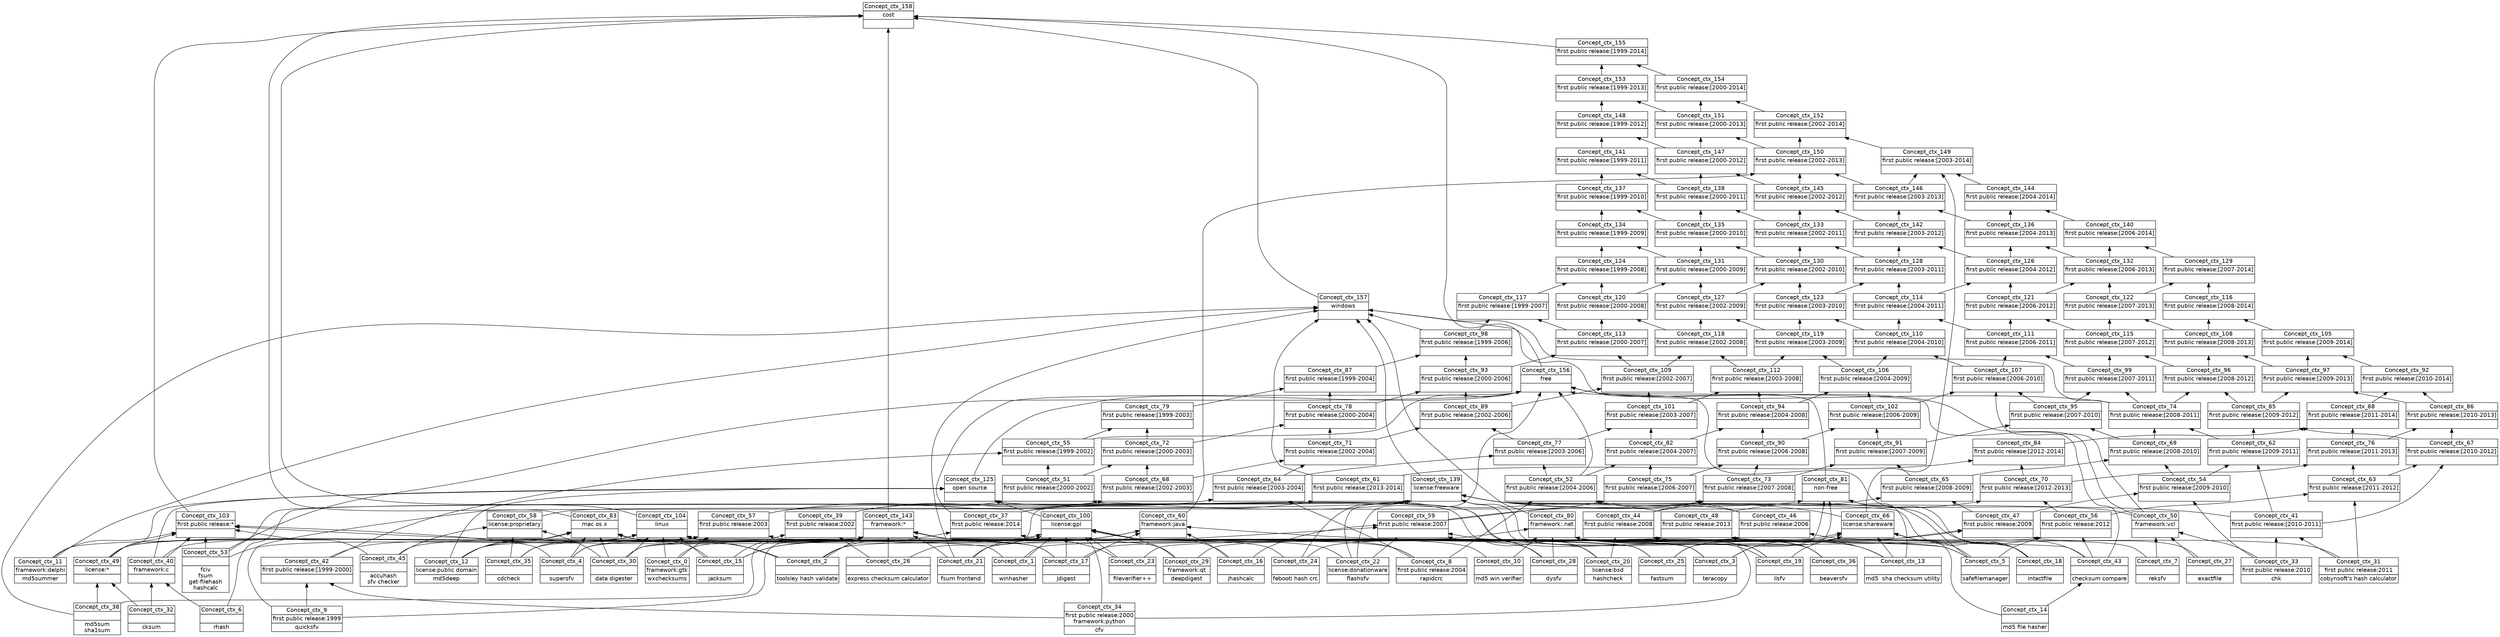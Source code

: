 digraph G { 
	rankdir=BT;
	margin=0;
	node [margin="0.03,0.03",fontname="DejaVu Sans"];
	ranksep=0.3;
	nodesep=0.2;
//graph[label="name:ctx,concept number:159,object number:46,attribute number:130"
201 [shape=none,label=<<table border="0" cellborder="1" cellspacing="0" port="p"><tr><td>Concept_ctx_30</td></tr><tr><td><br/></td></tr><tr><td>data digester<br/></td></tr></table>>];
208 [shape=none,label=<<table border="0" cellborder="1" cellspacing="0" port="p"><tr><td>Concept_ctx_9</td></tr><tr><td>first public release:1999<br/></td></tr><tr><td>quicksfv<br/></td></tr></table>>];
209 [shape=none,label=<<table border="0" cellborder="1" cellspacing="0" port="p"><tr><td>Concept_ctx_34</td></tr><tr><td>first public release:2000<br/>framework:python<br/></td></tr><tr><td>cfv<br/></td></tr></table>>];
210 [shape=none,label=<<table border="0" cellborder="1" cellspacing="0" port="p"><tr><td>Concept_ctx_15</td></tr><tr><td><br/></td></tr><tr><td>jacksum<br/></td></tr></table>>];
212 [shape=none,label=<<table border="0" cellborder="1" cellspacing="0" port="p"><tr><td>Concept_ctx_12</td></tr><tr><td>license:public domain<br/></td></tr><tr><td>md5deep<br/></td></tr></table>>];
216 [shape=none,label=<<table border="0" cellborder="1" cellspacing="0" port="p"><tr><td>Concept_ctx_8</td></tr><tr><td>first public release:2004<br/></td></tr><tr><td>rapidcrc<br/></td></tr></table>>];
217 [shape=none,label=<<table border="0" cellborder="1" cellspacing="0" port="p"><tr><td>Concept_ctx_23</td></tr><tr><td><br/></td></tr><tr><td>fileverifier++<br/></td></tr></table>>];
219 [shape=none,label=<<table border="0" cellborder="1" cellspacing="0" port="p"><tr><td>Concept_ctx_3</td></tr><tr><td><br/></td></tr><tr><td>teracopy<br/></td></tr></table>>];
224 [shape=none,label=<<table border="0" cellborder="1" cellspacing="0" port="p"><tr><td>Concept_ctx_20</td></tr><tr><td>license:bsd<br/></td></tr><tr><td>hashcheck<br/></td></tr></table>>];
226 [shape=none,label=<<table border="0" cellborder="1" cellspacing="0" port="p"><tr><td>Concept_ctx_17</td></tr><tr><td><br/></td></tr><tr><td>jdigest<br/></td></tr></table>>];
229 [shape=none,label=<<table border="0" cellborder="1" cellspacing="0" port="p"><tr><td>Concept_ctx_33</td></tr><tr><td>first public release:2010<br/></td></tr><tr><td>chk<br/></td></tr></table>>];
230 [shape=none,label=<<table border="0" cellborder="1" cellspacing="0" port="p"><tr><td>Concept_ctx_31</td></tr><tr><td>first public release:2011<br/></td></tr><tr><td>cobynsoft's hash calculator<br/></td></tr></table>>];
231 [shape=none,label=<<table border="0" cellborder="1" cellspacing="0" port="p"><tr><td>Concept_ctx_5</td></tr><tr><td><br/></td></tr><tr><td>safefilemanager<br/></td></tr></table>>];
232 [shape=none,label=<<table border="0" cellborder="1" cellspacing="0" port="p"><tr><td>Concept_ctx_29</td></tr><tr><td>framework:qt<br/></td></tr><tr><td>deepdigest<br/></td></tr></table>>];
236 [shape=none,label=<<table border="0" cellborder="1" cellspacing="0" port="p"><tr><td>Concept_ctx_18</td></tr><tr><td><br/></td></tr><tr><td>intactfile<br/></td></tr></table>>];
238 [shape=none,label=<<table border="0" cellborder="1" cellspacing="0" port="p"><tr><td>Concept_ctx_2</td></tr><tr><td><br/></td></tr><tr><td>toolsley hash validate<br/></td></tr></table>>];
339 [shape=none,label=<<table border="0" cellborder="1" cellspacing="0" port="p"><tr><td>Concept_ctx_35</td></tr><tr><td><br/></td></tr><tr><td>cdcheck<br/></td></tr></table>>];
341 [shape=none,label=<<table border="0" cellborder="1" cellspacing="0" port="p"><tr><td>Concept_ctx_26</td></tr><tr><td><br/></td></tr><tr><td>express checksum calculator<br/></td></tr></table>>];
342 [shape=none,label=<<table border="0" cellborder="1" cellspacing="0" port="p"><tr><td>Concept_ctx_25</td></tr><tr><td><br/></td></tr><tr><td>fastsum<br/></td></tr></table>>];
343 [shape=none,label=<<table border="0" cellborder="1" cellspacing="0" port="p"><tr><td>Concept_ctx_36</td></tr><tr><td><br/></td></tr><tr><td>beaversfv<br/></td></tr></table>>];
344 [shape=none,label=<<table border="0" cellborder="1" cellspacing="0" port="p"><tr><td>Concept_ctx_19</td></tr><tr><td><br/></td></tr><tr><td>ilsfv<br/></td></tr></table>>];
345 [shape=none,label=<<table border="0" cellborder="1" cellspacing="0" port="p"><tr><td>Concept_ctx_13</td></tr><tr><td><br/></td></tr><tr><td>md5  sha checksum utility<br/></td></tr></table>>];
347 [shape=none,label=<<table border="0" cellborder="1" cellspacing="0" port="p"><tr><td>Concept_ctx_22</td></tr><tr><td>license:donationware<br/></td></tr><tr><td>flashsfv<br/></td></tr></table>>];
349 [shape=none,label=<<table border="0" cellborder="1" cellspacing="0" port="p"><tr><td>Concept_ctx_6</td></tr><tr><td><br/></td></tr><tr><td>rhash<br/></td></tr></table>>];
352 [shape=none,label=<<table border="0" cellborder="1" cellspacing="0" port="p"><tr><td>Concept_ctx_0</td></tr><tr><td>framework:gtk<br/></td></tr><tr><td>wxchecksums<br/></td></tr></table>>];
353 [shape=none,label=<<table border="0" cellborder="1" cellspacing="0" port="p"><tr><td>Concept_ctx_4</td></tr><tr><td><br/></td></tr><tr><td>supersfv<br/></td></tr></table>>];
356 [shape=none,label=<<table border="0" cellborder="1" cellspacing="0" port="p"><tr><td>Concept_ctx_14</td></tr><tr><td><br/></td></tr><tr><td>md5 file hasher<br/></td></tr></table>>];
358 [shape=none,label=<<table border="0" cellborder="1" cellspacing="0" port="p"><tr><td>Concept_ctx_21</td></tr><tr><td><br/></td></tr><tr><td>fsum frontend<br/></td></tr></table>>];
359 [shape=none,label=<<table border="0" cellborder="1" cellspacing="0" port="p"><tr><td>Concept_ctx_24</td></tr><tr><td><br/></td></tr><tr><td>febooti hash crc<br/></td></tr></table>>];
362 [shape=none,label=<<table border="0" cellborder="1" cellspacing="0" port="p"><tr><td>Concept_ctx_28</td></tr><tr><td><br/></td></tr><tr><td>dysfv<br/></td></tr></table>>];
363 [shape=none,label=<<table border="0" cellborder="1" cellspacing="0" port="p"><tr><td>Concept_ctx_10</td></tr><tr><td><br/></td></tr><tr><td>md5 win verifier<br/></td></tr></table>>];
364 [shape=none,label=<<table border="0" cellborder="1" cellspacing="0" port="p"><tr><td>Concept_ctx_1</td></tr><tr><td><br/></td></tr><tr><td>winhasher<br/></td></tr></table>>];
366 [shape=none,label=<<table border="0" cellborder="1" cellspacing="0" port="p"><tr><td>Concept_ctx_7</td></tr><tr><td><br/></td></tr><tr><td>reksfv<br/></td></tr></table>>];
367 [shape=none,label=<<table border="0" cellborder="1" cellspacing="0" port="p"><tr><td>Concept_ctx_27</td></tr><tr><td><br/></td></tr><tr><td>exactfile<br/></td></tr></table>>];
369 [shape=none,label=<<table border="0" cellborder="1" cellspacing="0" port="p"><tr><td>Concept_ctx_32</td></tr><tr><td><br/></td></tr><tr><td>cksum<br/></td></tr></table>>];
371 [shape=none,label=<<table border="0" cellborder="1" cellspacing="0" port="p"><tr><td>Concept_ctx_16</td></tr><tr><td><br/></td></tr><tr><td>jhashcalc<br/></td></tr></table>>];
373 [shape=none,label=<<table border="0" cellborder="1" cellspacing="0" port="p"><tr><td>Concept_ctx_11</td></tr><tr><td>framework:delphi<br/></td></tr><tr><td>md5summer<br/></td></tr></table>>];
211 [shape=none,label=<<table border="0" cellborder="1" cellspacing="0" port="p"><tr><td>Concept_ctx_39</td></tr><tr><td>first public release:2002<br/></td></tr><tr><td><br/></td></tr></table>>];
225 [shape=none,label=<<table border="0" cellborder="1" cellspacing="0" port="p"><tr><td>Concept_ctx_44</td></tr><tr><td>first public release:2008<br/></td></tr><tr><td><br/></td></tr></table>>];
233 [shape=none,label=<<table border="0" cellborder="1" cellspacing="0" port="p"><tr><td>Concept_ctx_43</td></tr><tr><td><br/></td></tr><tr><td>checksum compare<br/></td></tr></table>>];
239 [shape=none,label=<<table border="0" cellborder="1" cellspacing="0" port="p"><tr><td>Concept_ctx_37</td></tr><tr><td>first public release:2014<br/></td></tr><tr><td><br/></td></tr></table>>];
240 [shape=none,label=<<table border="0" cellborder="1" cellspacing="0" port="p"><tr><td>Concept_ctx_42</td></tr><tr><td>first public release:[1999-2000]<br/></td></tr><tr><td><br/></td></tr></table>>];
249 [shape=none,label=<<table border="0" cellborder="1" cellspacing="0" port="p"><tr><td>Concept_ctx_41</td></tr><tr><td>first public release:[2010-2011]<br/></td></tr><tr><td><br/></td></tr></table>>];
331 [shape=none,label=<<table border="0" cellborder="1" cellspacing="0" port="p"><tr><td>Concept_ctx_38</td></tr><tr><td><br/></td></tr><tr><td>md5sum<br/>sha1sum<br/></td></tr></table>>];
335 [shape=none,label=<<table border="0" cellborder="1" cellspacing="0" port="p"><tr><td>Concept_ctx_45</td></tr><tr><td><br/></td></tr><tr><td>accuhash<br/>sfv checker<br/></td></tr></table>>];
370 [shape=none,label=<<table border="0" cellborder="1" cellspacing="0" port="p"><tr><td>Concept_ctx_40</td></tr><tr><td>framework:c<br/></td></tr><tr><td><br/></td></tr></table>>];
218 [shape=none,label=<<table border="0" cellborder="1" cellspacing="0" port="p"><tr><td>Concept_ctx_46</td></tr><tr><td>first public release:2006<br/></td></tr><tr><td><br/></td></tr></table>>];
228 [shape=none,label=<<table border="0" cellborder="1" cellspacing="0" port="p"><tr><td>Concept_ctx_47</td></tr><tr><td>first public release:2009<br/></td></tr><tr><td><br/></td></tr></table>>];
237 [shape=none,label=<<table border="0" cellborder="1" cellspacing="0" port="p"><tr><td>Concept_ctx_48</td></tr><tr><td>first public release:2013<br/></td></tr><tr><td><br/></td></tr></table>>];
241 [shape=none,label=<<table border="0" cellborder="1" cellspacing="0" port="p"><tr><td>Concept_ctx_51</td></tr><tr><td>first public release:[2000-2002]<br/></td></tr><tr><td><br/></td></tr></table>>];
332 [shape=none,label=<<table border="0" cellborder="1" cellspacing="0" port="p"><tr><td>Concept_ctx_49</td></tr><tr><td>license:*<br/></td></tr><tr><td><br/></td></tr></table>>];
368 [shape=none,label=<<table border="0" cellborder="1" cellspacing="0" port="p"><tr><td>Concept_ctx_50</td></tr><tr><td>framework:vcl<br/></td></tr><tr><td><br/></td></tr></table>>];
215 [shape=none,label=<<table border="0" cellborder="1" cellspacing="0" port="p"><tr><td>Concept_ctx_57</td></tr><tr><td>first public release:2003<br/></td></tr><tr><td><br/></td></tr></table>>];
234 [shape=none,label=<<table border="0" cellborder="1" cellspacing="0" port="p"><tr><td>Concept_ctx_56</td></tr><tr><td>first public release:2012<br/></td></tr><tr><td><br/></td></tr></table>>];
244 [shape=none,label=<<table border="0" cellborder="1" cellspacing="0" port="p"><tr><td>Concept_ctx_52</td></tr><tr><td>first public release:[2004-2006]<br/></td></tr><tr><td><br/></td></tr></table>>];
248 [shape=none,label=<<table border="0" cellborder="1" cellspacing="0" port="p"><tr><td>Concept_ctx_54</td></tr><tr><td>first public release:[2009-2010]<br/></td></tr><tr><td><br/></td></tr></table>>];
253 [shape=none,label=<<table border="0" cellborder="1" cellspacing="0" port="p"><tr><td>Concept_ctx_55</td></tr><tr><td>first public release:[1999-2002]<br/></td></tr><tr><td><br/></td></tr></table>>];
340 [shape=none,label=<<table border="0" cellborder="1" cellspacing="0" port="p"><tr><td>Concept_ctx_58</td></tr><tr><td>license:proprietary<br/></td></tr><tr><td><br/></td></tr></table>>];
360 [shape=none,label=<<table border="0" cellborder="1" cellspacing="0" port="p"><tr><td>Concept_ctx_53</td></tr><tr><td><br/></td></tr><tr><td>fciv<br/>fsum<br/>get-filehash<br/>hashcalc<br/></td></tr></table>>];
223 [shape=none,label=<<table border="0" cellborder="1" cellspacing="0" port="p"><tr><td>Concept_ctx_59</td></tr><tr><td>first public release:2007<br/></td></tr><tr><td><br/></td></tr></table>>];
243 [shape=none,label=<<table border="0" cellborder="1" cellspacing="0" port="p"><tr><td>Concept_ctx_64</td></tr><tr><td>first public release:[2003-2004]<br/></td></tr><tr><td><br/></td></tr></table>>];
247 [shape=none,label=<<table border="0" cellborder="1" cellspacing="0" port="p"><tr><td>Concept_ctx_65</td></tr><tr><td>first public release:[2008-2009]<br/></td></tr><tr><td><br/></td></tr></table>>];
250 [shape=none,label=<<table border="0" cellborder="1" cellspacing="0" port="p"><tr><td>Concept_ctx_63</td></tr><tr><td>first public release:[2011-2012]<br/></td></tr><tr><td><br/></td></tr></table>>];
252 [shape=none,label=<<table border="0" cellborder="1" cellspacing="0" port="p"><tr><td>Concept_ctx_61</td></tr><tr><td>first public release:[2013-2014]<br/></td></tr><tr><td><br/></td></tr></table>>];
261 [shape=none,label=<<table border="0" cellborder="1" cellspacing="0" port="p"><tr><td>Concept_ctx_62</td></tr><tr><td>first public release:[2009-2011]<br/></td></tr><tr><td><br/></td></tr></table>>];
372 [shape=none,label=<<table border="0" cellborder="1" cellspacing="0" port="p"><tr><td>Concept_ctx_60</td></tr><tr><td>framework:java<br/></td></tr><tr><td><br/></td></tr></table>>];
242 [shape=none,label=<<table border="0" cellborder="1" cellspacing="0" port="p"><tr><td>Concept_ctx_68</td></tr><tr><td>first public release:[2002-2003]<br/></td></tr><tr><td><br/></td></tr></table>>];
260 [shape=none,label=<<table border="0" cellborder="1" cellspacing="0" port="p"><tr><td>Concept_ctx_69</td></tr><tr><td>first public release:[2008-2010]<br/></td></tr><tr><td><br/></td></tr></table>>];
262 [shape=none,label=<<table border="0" cellborder="1" cellspacing="0" port="p"><tr><td>Concept_ctx_67</td></tr><tr><td>first public release:[2010-2012]<br/></td></tr><tr><td><br/></td></tr></table>>];
357 [shape=none,label=<<table border="0" cellborder="1" cellspacing="0" port="p"><tr><td>Concept_ctx_66</td></tr><tr><td>license:shareware<br/></td></tr><tr><td><br/></td></tr></table>>];
246 [shape=none,label=<<table border="0" cellborder="1" cellspacing="0" port="p"><tr><td>Concept_ctx_73</td></tr><tr><td>first public release:[2007-2008]<br/></td></tr><tr><td><br/></td></tr></table>>];
251 [shape=none,label=<<table border="0" cellborder="1" cellspacing="0" port="p"><tr><td>Concept_ctx_70</td></tr><tr><td>first public release:[2012-2013]<br/></td></tr><tr><td><br/></td></tr></table>>];
254 [shape=none,label=<<table border="0" cellborder="1" cellspacing="0" port="p"><tr><td>Concept_ctx_72</td></tr><tr><td>first public release:[2000-2003]<br/></td></tr><tr><td><br/></td></tr></table>>];
255 [shape=none,label=<<table border="0" cellborder="1" cellspacing="0" port="p"><tr><td>Concept_ctx_71</td></tr><tr><td>first public release:[2002-2004]<br/></td></tr><tr><td><br/></td></tr></table>>];
272 [shape=none,label=<<table border="0" cellborder="1" cellspacing="0" port="p"><tr><td>Concept_ctx_74</td></tr><tr><td>first public release:[2008-2011]<br/></td></tr><tr><td><br/></td></tr></table>>];
203 [shape=none,label=<<table border="0" cellborder="1" cellspacing="0" port="p"><tr><td>Concept_ctx_81</td></tr><tr><td>non-free<br/></td></tr><tr><td><br/></td></tr></table>>];
245 [shape=none,label=<<table border="0" cellborder="1" cellspacing="0" port="p"><tr><td>Concept_ctx_75</td></tr><tr><td>first public release:[2006-2007]<br/></td></tr><tr><td><br/></td></tr></table>>];
256 [shape=none,label=<<table border="0" cellborder="1" cellspacing="0" port="p"><tr><td>Concept_ctx_77</td></tr><tr><td>first public release:[2003-2006]<br/></td></tr><tr><td><br/></td></tr></table>>];
263 [shape=none,label=<<table border="0" cellborder="1" cellspacing="0" port="p"><tr><td>Concept_ctx_76</td></tr><tr><td>first public release:[2011-2013]<br/></td></tr><tr><td><br/></td></tr></table>>];
265 [shape=none,label=<<table border="0" cellborder="1" cellspacing="0" port="p"><tr><td>Concept_ctx_79</td></tr><tr><td>first public release:[1999-2003]<br/></td></tr><tr><td><br/></td></tr></table>>];
266 [shape=none,label=<<table border="0" cellborder="1" cellspacing="0" port="p"><tr><td>Concept_ctx_78</td></tr><tr><td>first public release:[2000-2004]<br/></td></tr><tr><td><br/></td></tr></table>>];
365 [shape=none,label=<<table border="0" cellborder="1" cellspacing="0" port="p"><tr><td>Concept_ctx_80</td></tr><tr><td>framework:.net<br/></td></tr><tr><td><br/></td></tr></table>>];
194 [shape=none,label=<<table border="0" cellborder="1" cellspacing="0" port="p"><tr><td>Concept_ctx_83</td></tr><tr><td>mac os x<br/></td></tr><tr><td><br/></td></tr></table>>];
257 [shape=none,label=<<table border="0" cellborder="1" cellspacing="0" port="p"><tr><td>Concept_ctx_82</td></tr><tr><td>first public release:[2004-2007]<br/></td></tr><tr><td><br/></td></tr></table>>];
264 [shape=none,label=<<table border="0" cellborder="1" cellspacing="0" port="p"><tr><td>Concept_ctx_84</td></tr><tr><td>first public release:[2012-2014]<br/></td></tr><tr><td><br/></td></tr></table>>];
273 [shape=none,label=<<table border="0" cellborder="1" cellspacing="0" port="p"><tr><td>Concept_ctx_85</td></tr><tr><td>first public release:[2009-2012]<br/></td></tr><tr><td><br/></td></tr></table>>];
274 [shape=none,label=<<table border="0" cellborder="1" cellspacing="0" port="p"><tr><td>Concept_ctx_86</td></tr><tr><td>first public release:[2010-2013]<br/></td></tr><tr><td><br/></td></tr></table>>];
276 [shape=none,label=<<table border="0" cellborder="1" cellspacing="0" port="p"><tr><td>Concept_ctx_87</td></tr><tr><td>first public release:[1999-2004]<br/></td></tr><tr><td><br/></td></tr></table>>];
258 [shape=none,label=<<table border="0" cellborder="1" cellspacing="0" port="p"><tr><td>Concept_ctx_90</td></tr><tr><td>first public release:[2006-2008]<br/></td></tr><tr><td><br/></td></tr></table>>];
259 [shape=none,label=<<table border="0" cellborder="1" cellspacing="0" port="p"><tr><td>Concept_ctx_91</td></tr><tr><td>first public release:[2007-2009]<br/></td></tr><tr><td><br/></td></tr></table>>];
267 [shape=none,label=<<table border="0" cellborder="1" cellspacing="0" port="p"><tr><td>Concept_ctx_89</td></tr><tr><td>first public release:[2002-2006]<br/></td></tr><tr><td><br/></td></tr></table>>];
275 [shape=none,label=<<table border="0" cellborder="1" cellspacing="0" port="p"><tr><td>Concept_ctx_88</td></tr><tr><td>first public release:[2011-2014]<br/></td></tr><tr><td><br/></td></tr></table>>];
269 [shape=none,label=<<table border="0" cellborder="1" cellspacing="0" port="p"><tr><td>Concept_ctx_94</td></tr><tr><td>first public release:[2004-2008]<br/></td></tr><tr><td><br/></td></tr></table>>];
271 [shape=none,label=<<table border="0" cellborder="1" cellspacing="0" port="p"><tr><td>Concept_ctx_95</td></tr><tr><td>first public release:[2007-2010]<br/></td></tr><tr><td><br/></td></tr></table>>];
277 [shape=none,label=<<table border="0" cellborder="1" cellspacing="0" port="p"><tr><td>Concept_ctx_93</td></tr><tr><td>first public release:[2000-2006]<br/></td></tr><tr><td><br/></td></tr></table>>];
283 [shape=none,label=<<table border="0" cellborder="1" cellspacing="0" port="p"><tr><td>Concept_ctx_96</td></tr><tr><td>first public release:[2008-2012]<br/></td></tr><tr><td><br/></td></tr></table>>];
285 [shape=none,label=<<table border="0" cellborder="1" cellspacing="0" port="p"><tr><td>Concept_ctx_92</td></tr><tr><td>first public release:[2010-2014]<br/></td></tr><tr><td><br/></td></tr></table>>];
282 [shape=none,label=<<table border="0" cellborder="1" cellspacing="0" port="p"><tr><td>Concept_ctx_99</td></tr><tr><td>first public release:[2007-2011]<br/></td></tr><tr><td><br/></td></tr></table>>];
284 [shape=none,label=<<table border="0" cellborder="1" cellspacing="0" port="p"><tr><td>Concept_ctx_97</td></tr><tr><td>first public release:[2009-2013]<br/></td></tr><tr><td><br/></td></tr></table>>];
286 [shape=none,label=<<table border="0" cellborder="1" cellspacing="0" port="p"><tr><td>Concept_ctx_98</td></tr><tr><td>first public release:[1999-2006]<br/></td></tr><tr><td><br/></td></tr></table>>];
268 [shape=none,label=<<table border="0" cellborder="1" cellspacing="0" port="p"><tr><td>Concept_ctx_101</td></tr><tr><td>first public release:[2003-2007]<br/></td></tr><tr><td><br/></td></tr></table>>];
270 [shape=none,label=<<table border="0" cellborder="1" cellspacing="0" port="p"><tr><td>Concept_ctx_102</td></tr><tr><td>first public release:[2006-2009]<br/></td></tr><tr><td><br/></td></tr></table>>];
338 [shape=none,label=<<table border="0" cellborder="1" cellspacing="0" port="p"><tr><td>Concept_ctx_103</td></tr><tr><td>first public release:*<br/></td></tr><tr><td><br/></td></tr></table>>];
355 [shape=none,label=<<table border="0" cellborder="1" cellspacing="0" port="p"><tr><td>Concept_ctx_100</td></tr><tr><td>license:gpl<br/></td></tr><tr><td><br/></td></tr></table>>];
190 [shape=none,label=<<table border="0" cellborder="1" cellspacing="0" port="p"><tr><td>Concept_ctx_104</td></tr><tr><td>linux<br/></td></tr><tr><td><br/></td></tr></table>>];
280 [shape=none,label=<<table border="0" cellborder="1" cellspacing="0" port="p"><tr><td>Concept_ctx_106</td></tr><tr><td>first public release:[2004-2009]<br/></td></tr><tr><td><br/></td></tr></table>>];
281 [shape=none,label=<<table border="0" cellborder="1" cellspacing="0" port="p"><tr><td>Concept_ctx_107</td></tr><tr><td>first public release:[2006-2010]<br/></td></tr><tr><td><br/></td></tr></table>>];
293 [shape=none,label=<<table border="0" cellborder="1" cellspacing="0" port="p"><tr><td>Concept_ctx_108</td></tr><tr><td>first public release:[2008-2013]<br/></td></tr><tr><td><br/></td></tr></table>>];
294 [shape=none,label=<<table border="0" cellborder="1" cellspacing="0" port="p"><tr><td>Concept_ctx_105</td></tr><tr><td>first public release:[2009-2014]<br/></td></tr><tr><td><br/></td></tr></table>>];
278 [shape=none,label=<<table border="0" cellborder="1" cellspacing="0" port="p"><tr><td>Concept_ctx_109</td></tr><tr><td>first public release:[2002-2007]<br/></td></tr><tr><td><br/></td></tr></table>>];
279 [shape=none,label=<<table border="0" cellborder="1" cellspacing="0" port="p"><tr><td>Concept_ctx_112</td></tr><tr><td>first public release:[2003-2008]<br/></td></tr><tr><td><br/></td></tr></table>>];
290 [shape=none,label=<<table border="0" cellborder="1" cellspacing="0" port="p"><tr><td>Concept_ctx_110</td></tr><tr><td>first public release:[2004-2010]<br/></td></tr><tr><td><br/></td></tr></table>>];
291 [shape=none,label=<<table border="0" cellborder="1" cellspacing="0" port="p"><tr><td>Concept_ctx_111</td></tr><tr><td>first public release:[2006-2011]<br/></td></tr><tr><td><br/></td></tr></table>>];
287 [shape=none,label=<<table border="0" cellborder="1" cellspacing="0" port="p"><tr><td>Concept_ctx_113</td></tr><tr><td>first public release:[2000-2007]<br/></td></tr><tr><td><br/></td></tr></table>>];
292 [shape=none,label=<<table border="0" cellborder="1" cellspacing="0" port="p"><tr><td>Concept_ctx_115</td></tr><tr><td>first public release:[2007-2012]<br/></td></tr><tr><td><br/></td></tr></table>>];
299 [shape=none,label=<<table border="0" cellborder="1" cellspacing="0" port="p"><tr><td>Concept_ctx_114</td></tr><tr><td>first public release:[2004-2011]<br/></td></tr><tr><td><br/></td></tr></table>>];
302 [shape=none,label=<<table border="0" cellborder="1" cellspacing="0" port="p"><tr><td>Concept_ctx_116</td></tr><tr><td>first public release:[2008-2014]<br/></td></tr><tr><td><br/></td></tr></table>>];
288 [shape=none,label=<<table border="0" cellborder="1" cellspacing="0" port="p"><tr><td>Concept_ctx_118</td></tr><tr><td>first public release:[2002-2008]<br/></td></tr><tr><td><br/></td></tr></table>>];
295 [shape=none,label=<<table border="0" cellborder="1" cellspacing="0" port="p"><tr><td>Concept_ctx_117</td></tr><tr><td>first public release:[1999-2007]<br/></td></tr><tr><td><br/></td></tr></table>>];
289 [shape=none,label=<<table border="0" cellborder="1" cellspacing="0" port="p"><tr><td>Concept_ctx_119</td></tr><tr><td>first public release:[2003-2009]<br/></td></tr><tr><td><br/></td></tr></table>>];
296 [shape=none,label=<<table border="0" cellborder="1" cellspacing="0" port="p"><tr><td>Concept_ctx_120</td></tr><tr><td>first public release:[2000-2008]<br/></td></tr><tr><td><br/></td></tr></table>>];
298 [shape=none,label=<<table border="0" cellborder="1" cellspacing="0" port="p"><tr><td>Concept_ctx_123</td></tr><tr><td>first public release:[2003-2010]<br/></td></tr><tr><td><br/></td></tr></table>>];
300 [shape=none,label=<<table border="0" cellborder="1" cellspacing="0" port="p"><tr><td>Concept_ctx_121</td></tr><tr><td>first public release:[2006-2012]<br/></td></tr><tr><td><br/></td></tr></table>>];
301 [shape=none,label=<<table border="0" cellborder="1" cellspacing="0" port="p"><tr><td>Concept_ctx_122</td></tr><tr><td>first public release:[2007-2013]<br/></td></tr><tr><td><br/></td></tr></table>>];
303 [shape=none,label=<<table border="0" cellborder="1" cellspacing="0" port="p"><tr><td>Concept_ctx_124</td></tr><tr><td>first public release:[1999-2008]<br/></td></tr><tr><td><br/></td></tr></table>>];
188 [shape=none,label=<<table border="0" cellborder="1" cellspacing="0" port="p"><tr><td>Concept_ctx_125</td></tr><tr><td>open source<br/></td></tr><tr><td><br/></td></tr></table>>];
297 [shape=none,label=<<table border="0" cellborder="1" cellspacing="0" port="p"><tr><td>Concept_ctx_127</td></tr><tr><td>first public release:[2002-2009]<br/></td></tr><tr><td><br/></td></tr></table>>];
306 [shape=none,label=<<table border="0" cellborder="1" cellspacing="0" port="p"><tr><td>Concept_ctx_128</td></tr><tr><td>first public release:[2003-2011]<br/></td></tr><tr><td><br/></td></tr></table>>];
307 [shape=none,label=<<table border="0" cellborder="1" cellspacing="0" port="p"><tr><td>Concept_ctx_126</td></tr><tr><td>first public release:[2004-2012]<br/></td></tr><tr><td><br/></td></tr></table>>];
304 [shape=none,label=<<table border="0" cellborder="1" cellspacing="0" port="p"><tr><td>Concept_ctx_131</td></tr><tr><td>first public release:[2000-2009]<br/></td></tr><tr><td><br/></td></tr></table>>];
305 [shape=none,label=<<table border="0" cellborder="1" cellspacing="0" port="p"><tr><td>Concept_ctx_130</td></tr><tr><td>first public release:[2002-2010]<br/></td></tr><tr><td><br/></td></tr></table>>];
309 [shape=none,label=<<table border="0" cellborder="1" cellspacing="0" port="p"><tr><td>Concept_ctx_129</td></tr><tr><td>first public release:[2007-2014]<br/></td></tr><tr><td><br/></td></tr></table>>];
308 [shape=none,label=<<table border="0" cellborder="1" cellspacing="0" port="p"><tr><td>Concept_ctx_132</td></tr><tr><td>first public release:[2006-2013]<br/></td></tr><tr><td><br/></td></tr></table>>];
310 [shape=none,label=<<table border="0" cellborder="1" cellspacing="0" port="p"><tr><td>Concept_ctx_134</td></tr><tr><td>first public release:[1999-2009]<br/></td></tr><tr><td><br/></td></tr></table>>];
311 [shape=none,label=<<table border="0" cellborder="1" cellspacing="0" port="p"><tr><td>Concept_ctx_135</td></tr><tr><td>first public release:[2000-2010]<br/></td></tr><tr><td><br/></td></tr></table>>];
312 [shape=none,label=<<table border="0" cellborder="1" cellspacing="0" port="p"><tr><td>Concept_ctx_133</td></tr><tr><td>first public release:[2002-2011]<br/></td></tr><tr><td><br/></td></tr></table>>];
314 [shape=none,label=<<table border="0" cellborder="1" cellspacing="0" port="p"><tr><td>Concept_ctx_136</td></tr><tr><td>first public release:[2004-2013]<br/></td></tr><tr><td><br/></td></tr></table>>];
316 [shape=none,label=<<table border="0" cellborder="1" cellspacing="0" port="p"><tr><td>Concept_ctx_137</td></tr><tr><td>first public release:[1999-2010]<br/></td></tr><tr><td><br/></td></tr></table>>];
317 [shape=none,label=<<table border="0" cellborder="1" cellspacing="0" port="p"><tr><td>Concept_ctx_138</td></tr><tr><td>first public release:[2000-2011]<br/></td></tr><tr><td><br/></td></tr></table>>];
313 [shape=none,label=<<table border="0" cellborder="1" cellspacing="0" port="p"><tr><td>Concept_ctx_142</td></tr><tr><td>first public release:[2003-2012]<br/></td></tr><tr><td><br/></td></tr></table>>];
315 [shape=none,label=<<table border="0" cellborder="1" cellspacing="0" port="p"><tr><td>Concept_ctx_140</td></tr><tr><td>first public release:[2006-2014]<br/></td></tr><tr><td><br/></td></tr></table>>];
321 [shape=none,label=<<table border="0" cellborder="1" cellspacing="0" port="p"><tr><td>Concept_ctx_141</td></tr><tr><td>first public release:[1999-2011]<br/></td></tr><tr><td><br/></td></tr></table>>];
351 [shape=none,label=<<table border="0" cellborder="1" cellspacing="0" port="p"><tr><td>Concept_ctx_139</td></tr><tr><td>license:freeware<br/></td></tr><tr><td><br/></td></tr></table>>];
361 [shape=none,label=<<table border="0" cellborder="1" cellspacing="0" port="p"><tr><td>Concept_ctx_143</td></tr><tr><td>framework:*<br/></td></tr><tr><td><br/></td></tr></table>>];
320 [shape=none,label=<<table border="0" cellborder="1" cellspacing="0" port="p"><tr><td>Concept_ctx_144</td></tr><tr><td>first public release:[2004-2014]<br/></td></tr><tr><td><br/></td></tr></table>>];
318 [shape=none,label=<<table border="0" cellborder="1" cellspacing="0" port="p"><tr><td>Concept_ctx_145</td></tr><tr><td>first public release:[2002-2012]<br/></td></tr><tr><td><br/></td></tr></table>>];
319 [shape=none,label=<<table border="0" cellborder="1" cellspacing="0" port="p"><tr><td>Concept_ctx_146</td></tr><tr><td>first public release:[2003-2013]<br/></td></tr><tr><td><br/></td></tr></table>>];
322 [shape=none,label=<<table border="0" cellborder="1" cellspacing="0" port="p"><tr><td>Concept_ctx_147</td></tr><tr><td>first public release:[2000-2012]<br/></td></tr><tr><td><br/></td></tr></table>>];
325 [shape=none,label=<<table border="0" cellborder="1" cellspacing="0" port="p"><tr><td>Concept_ctx_148</td></tr><tr><td>first public release:[1999-2012]<br/></td></tr><tr><td><br/></td></tr></table>>];
323 [shape=none,label=<<table border="0" cellborder="1" cellspacing="0" port="p"><tr><td>Concept_ctx_150</td></tr><tr><td>first public release:[2002-2013]<br/></td></tr><tr><td><br/></td></tr></table>>];
324 [shape=none,label=<<table border="0" cellborder="1" cellspacing="0" port="p"><tr><td>Concept_ctx_149</td></tr><tr><td>first public release:[2003-2014]<br/></td></tr><tr><td><br/></td></tr></table>>];
326 [shape=none,label=<<table border="0" cellborder="1" cellspacing="0" port="p"><tr><td>Concept_ctx_151</td></tr><tr><td>first public release:[2000-2013]<br/></td></tr><tr><td><br/></td></tr></table>>];
327 [shape=none,label=<<table border="0" cellborder="1" cellspacing="0" port="p"><tr><td>Concept_ctx_152</td></tr><tr><td>first public release:[2002-2014]<br/></td></tr><tr><td><br/></td></tr></table>>];
328 [shape=none,label=<<table border="0" cellborder="1" cellspacing="0" port="p"><tr><td>Concept_ctx_153</td></tr><tr><td>first public release:[1999-2013]<br/></td></tr><tr><td><br/></td></tr></table>>];
329 [shape=none,label=<<table border="0" cellborder="1" cellspacing="0" port="p"><tr><td>Concept_ctx_154</td></tr><tr><td>first public release:[2000-2014]<br/></td></tr><tr><td><br/></td></tr></table>>];
330 [shape=none,label=<<table border="0" cellborder="1" cellspacing="0" port="p"><tr><td>Concept_ctx_155</td></tr><tr><td>first public release:[1999-2014]<br/></td></tr><tr><td><br/></td></tr></table>>];
207 [shape=none,label=<<table border="0" cellborder="1" cellspacing="0" port="p"><tr><td>Concept_ctx_156</td></tr><tr><td>free<br/></td></tr><tr><td><br/></td></tr></table>>];
200 [shape=none,label=<<table border="0" cellborder="1" cellspacing="0" port="p"><tr><td>Concept_ctx_157</td></tr><tr><td>windows<br/></td></tr><tr><td><br/></td></tr></table>>];
187 [shape=none,label=<<table border="0" cellborder="1" cellspacing="0" port="p"><tr><td>Concept_ctx_158</td></tr><tr><td>cost<br/></td></tr><tr><td><br/></td></tr></table>>];
	210:p -> 211:p
	341:p -> 211:p
	343:p -> 225:p
	224:p -> 225:p
	356:p -> 233:p
	363:p -> 239:p
	238:p -> 239:p
	208:p -> 240:p
	209:p -> 240:p
	229:p -> 249:p
	230:p -> 249:p
	349:p -> 370:p
	369:p -> 370:p
	217:p -> 218:p
	359:p -> 218:p
	366:p -> 218:p
	226:p -> 228:p
	344:p -> 228:p
	367:p -> 228:p
	236:p -> 237:p
	201:p -> 237:p
	345:p -> 237:p
	209:p -> 241:p
	211:p -> 241:p
	331:p -> 332:p
	369:p -> 332:p
	229:p -> 368:p
	366:p -> 368:p
	367:p -> 368:p
	342:p -> 215:p
	212:p -> 215:p
	352:p -> 215:p
	339:p -> 215:p
	231:p -> 234:p
	232:p -> 234:p
	233:p -> 234:p
	216:p -> 244:p
	218:p -> 244:p
	229:p -> 248:p
	228:p -> 248:p
	241:p -> 253:p
	240:p -> 253:p
	335:p -> 340:p
	201:p -> 340:p
	339:p -> 340:p
	347:p -> 223:p
	219:p -> 223:p
	358:p -> 223:p
	362:p -> 223:p
	371:p -> 223:p
	215:p -> 243:p
	216:p -> 243:p
	228:p -> 247:p
	225:p -> 247:p
	230:p -> 250:p
	234:p -> 250:p
	239:p -> 252:p
	237:p -> 252:p
	248:p -> 261:p
	249:p -> 261:p
	201:p -> 372:p
	210:p -> 372:p
	226:p -> 372:p
	231:p -> 372:p
	371:p -> 372:p
	215:p -> 242:p
	211:p -> 242:p
	248:p -> 260:p
	247:p -> 260:p
	249:p -> 262:p
	250:p -> 262:p
	219:p -> 357:p
	231:p -> 357:p
	238:p -> 357:p
	342:p -> 357:p
	345:p -> 357:p
	356:p -> 357:p
	223:p -> 246:p
	225:p -> 246:p
	234:p -> 251:p
	237:p -> 251:p
	241:p -> 254:p
	242:p -> 254:p
	242:p -> 255:p
	243:p -> 255:p
	261:p -> 272:p
	260:p -> 272:p
	219:p -> 203:p
	231:p -> 203:p
	345:p -> 203:p
	342:p -> 203:p
	340:p -> 203:p
	218:p -> 245:p
	223:p -> 245:p
	244:p -> 256:p
	243:p -> 256:p
	251:p -> 263:p
	250:p -> 263:p
	254:p -> 265:p
	253:p -> 265:p
	255:p -> 266:p
	254:p -> 266:p
	343:p -> 365:p
	363:p -> 365:p
	236:p -> 365:p
	344:p -> 365:p
	345:p -> 365:p
	362:p -> 365:p
	364:p -> 365:p
	230:p -> 365:p
	201:p -> 194:p
	238:p -> 194:p
	210:p -> 194:p
	212:p -> 194:p
	226:p -> 194:p
	332:p -> 194:p
	353:p -> 194:p
	245:p -> 257:p
	244:p -> 257:p
	251:p -> 264:p
	252:p -> 264:p
	262:p -> 273:p
	261:p -> 273:p
	262:p -> 274:p
	263:p -> 274:p
	265:p -> 276:p
	266:p -> 276:p
	245:p -> 258:p
	246:p -> 258:p
	247:p -> 259:p
	246:p -> 259:p
	255:p -> 267:p
	256:p -> 267:p
	264:p -> 275:p
	263:p -> 275:p
	258:p -> 269:p
	257:p -> 269:p
	260:p -> 271:p
	259:p -> 271:p
	267:p -> 277:p
	266:p -> 277:p
	272:p -> 283:p
	273:p -> 283:p
	274:p -> 285:p
	275:p -> 285:p
	271:p -> 282:p
	272:p -> 282:p
	274:p -> 284:p
	273:p -> 284:p
	276:p -> 286:p
	277:p -> 286:p
	257:p -> 268:p
	256:p -> 268:p
	258:p -> 270:p
	259:p -> 270:p
	370:p -> 338:p
	332:p -> 338:p
	353:p -> 338:p
	364:p -> 338:p
	335:p -> 338:p
	360:p -> 338:p
	373:p -> 338:p
	216:p -> 355:p
	209:p -> 355:p
	217:p -> 355:p
	210:p -> 355:p
	226:p -> 355:p
	232:p -> 355:p
	352:p -> 355:p
	353:p -> 355:p
	362:p -> 355:p
	371:p -> 355:p
	364:p -> 355:p
	358:p -> 355:p
	373:p -> 355:p
	238:p -> 190:p
	201:p -> 190:p
	231:p -> 190:p
	232:p -> 190:p
	332:p -> 190:p
	210:p -> 190:p
	226:p -> 190:p
	212:p -> 190:p
	352:p -> 190:p
	240:p -> 190:p
	370:p -> 190:p
	270:p -> 280:p
	269:p -> 280:p
	270:p -> 281:p
	368:p -> 281:p
	271:p -> 281:p
	283:p -> 293:p
	284:p -> 293:p
	285:p -> 294:p
	284:p -> 294:p
	268:p -> 278:p
	267:p -> 278:p
	268:p -> 279:p
	269:p -> 279:p
	281:p -> 290:p
	280:p -> 290:p
	282:p -> 291:p
	281:p -> 291:p
	278:p -> 287:p
	277:p -> 287:p
	283:p -> 292:p
	282:p -> 292:p
	290:p -> 299:p
	291:p -> 299:p
	293:p -> 302:p
	294:p -> 302:p
	279:p -> 288:p
	278:p -> 288:p
	286:p -> 295:p
	287:p -> 295:p
	279:p -> 289:p
	280:p -> 289:p
	287:p -> 296:p
	288:p -> 296:p
	289:p -> 298:p
	290:p -> 298:p
	291:p -> 300:p
	292:p -> 300:p
	293:p -> 301:p
	292:p -> 301:p
	295:p -> 303:p
	296:p -> 303:p
	370:p -> 188:p
	224:p -> 188:p
	344:p -> 188:p
	355:p -> 188:p
	212:p -> 188:p
	332:p -> 188:p
	289:p -> 297:p
	288:p -> 297:p
	299:p -> 306:p
	298:p -> 306:p
	299:p -> 307:p
	300:p -> 307:p
	297:p -> 304:p
	296:p -> 304:p
	297:p -> 305:p
	298:p -> 305:p
	301:p -> 309:p
	302:p -> 309:p
	301:p -> 308:p
	300:p -> 308:p
	304:p -> 310:p
	303:p -> 310:p
	304:p -> 311:p
	305:p -> 311:p
	306:p -> 312:p
	305:p -> 312:p
	308:p -> 314:p
	307:p -> 314:p
	310:p -> 316:p
	311:p -> 316:p
	311:p -> 317:p
	312:p -> 317:p
	306:p -> 313:p
	307:p -> 313:p
	308:p -> 315:p
	309:p -> 315:p
	316:p -> 321:p
	317:p -> 321:p
	357:p -> 351:p
	368:p -> 351:p
	208:p -> 351:p
	360:p -> 351:p
	343:p -> 351:p
	347:p -> 351:p
	236:p -> 351:p
	341:p -> 351:p
	349:p -> 351:p
	359:p -> 351:p
	344:p -> 351:p
	249:p -> 351:p
	233:p -> 351:p
	239:p -> 351:p
	216:p -> 361:p
	208:p -> 361:p
	360:p -> 361:p
	347:p -> 361:p
	217:p -> 361:p
	224:p -> 361:p
	212:p -> 361:p
	219:p -> 361:p
	238:p -> 361:p
	341:p -> 361:p
	342:p -> 361:p
	353:p -> 361:p
	331:p -> 361:p
	359:p -> 361:p
	335:p -> 361:p
	339:p -> 361:p
	358:p -> 361:p
	233:p -> 361:p
	315:p -> 320:p
	314:p -> 320:p
	313:p -> 318:p
	312:p -> 318:p
	313:p -> 319:p
	314:p -> 319:p
	318:p -> 322:p
	317:p -> 322:p
	322:p -> 325:p
	321:p -> 325:p
	318:p -> 323:p
	372:p -> 323:p
	319:p -> 323:p
	357:p -> 324:p
	319:p -> 324:p
	320:p -> 324:p
	322:p -> 326:p
	323:p -> 326:p
	324:p -> 327:p
	323:p -> 327:p
	325:p -> 328:p
	326:p -> 328:p
	326:p -> 329:p
	327:p -> 329:p
	329:p -> 330:p
	328:p -> 330:p
	368:p -> 207:p
	347:p -> 207:p
	236:p -> 207:p
	188:p -> 207:p
	244:p -> 207:p
	360:p -> 207:p
	253:p -> 207:p
	233:p -> 207:p
	272:p -> 207:p
	239:p -> 207:p
	331:p -> 200:p
	203:p -> 200:p
	252:p -> 200:p
	286:p -> 200:p
	365:p -> 200:p
	358:p -> 200:p
	272:p -> 200:p
	351:p -> 200:p
	373:p -> 200:p
	338:p -> 187:p
	330:p -> 187:p
	361:p -> 187:p
	190:p -> 187:p
	200:p -> 187:p
	194:p -> 187:p
	207:p -> 187:p
}